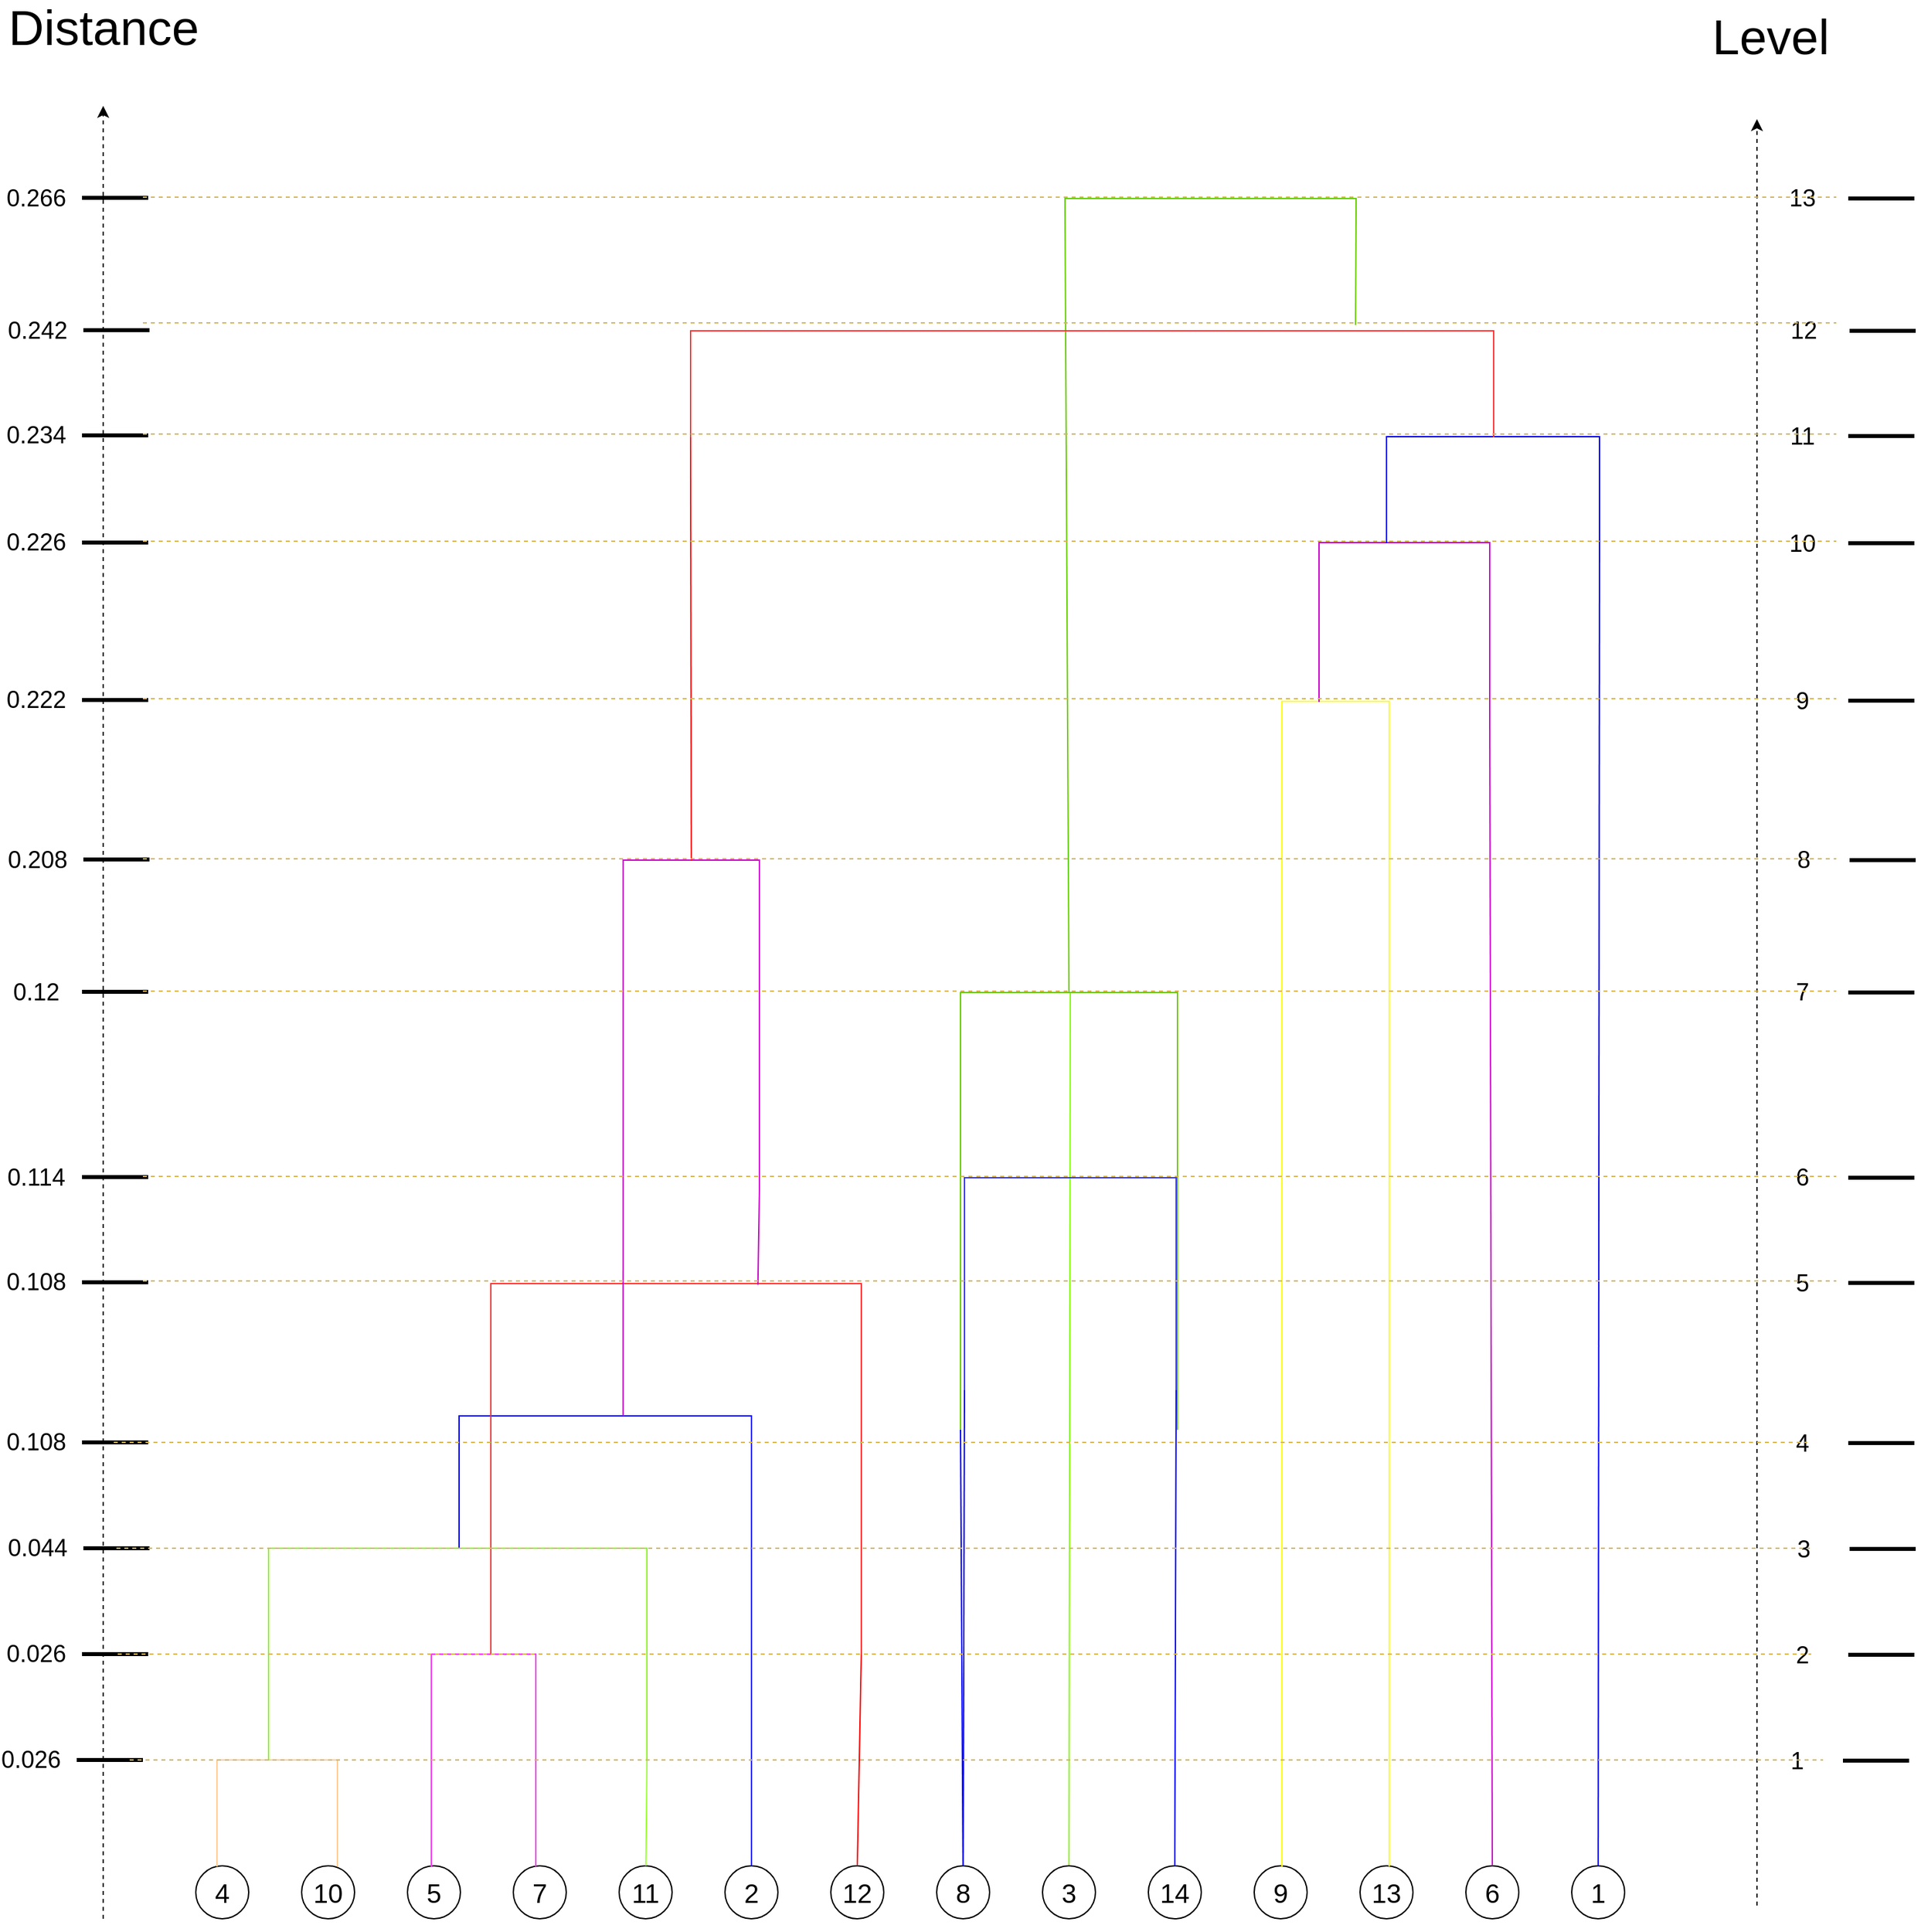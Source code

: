 <mxfile version="10.7.5" type="device"><diagram id="uGY02lBqVfs6kq2lihsr" name="Page-1"><mxGraphModel dx="2335" dy="1941" grid="1" gridSize="10" guides="1" tooltips="1" connect="1" arrows="1" fold="1" page="1" pageScale="1" pageWidth="827" pageHeight="1169" math="0" shadow="0"><root><mxCell id="0"/><mxCell id="1" parent="0"/><mxCell id="e-n9V0tgjY_39cdSL0x_-1" value="&lt;font style=&quot;font-size: 20px&quot;&gt;4&lt;/font&gt;" style="ellipse;whiteSpace=wrap;html=1;aspect=fixed;" vertex="1" parent="1"><mxGeometry x="120" y="360" width="40" height="40" as="geometry"/></mxCell><mxCell id="e-n9V0tgjY_39cdSL0x_-2" value="&lt;font style=&quot;font-size: 20px&quot;&gt;10&lt;/font&gt;" style="ellipse;whiteSpace=wrap;html=1;aspect=fixed;" vertex="1" parent="1"><mxGeometry x="200" y="360" width="40" height="40" as="geometry"/></mxCell><mxCell id="e-n9V0tgjY_39cdSL0x_-3" value="&lt;font style=&quot;font-size: 20px&quot;&gt;5&lt;/font&gt;" style="ellipse;whiteSpace=wrap;html=1;aspect=fixed;" vertex="1" parent="1"><mxGeometry x="280" y="360" width="40" height="40" as="geometry"/></mxCell><mxCell id="e-n9V0tgjY_39cdSL0x_-4" value="&lt;font style=&quot;font-size: 20px&quot;&gt;7&lt;/font&gt;" style="ellipse;whiteSpace=wrap;html=1;aspect=fixed;" vertex="1" parent="1"><mxGeometry x="360" y="360" width="40" height="40" as="geometry"/></mxCell><mxCell id="e-n9V0tgjY_39cdSL0x_-5" value="&lt;font style=&quot;font-size: 20px&quot;&gt;11&lt;/font&gt;" style="ellipse;whiteSpace=wrap;html=1;aspect=fixed;" vertex="1" parent="1"><mxGeometry x="440" y="360" width="40" height="40" as="geometry"/></mxCell><mxCell id="e-n9V0tgjY_39cdSL0x_-6" value="&lt;font style=&quot;font-size: 20px&quot;&gt;2&lt;/font&gt;" style="ellipse;whiteSpace=wrap;html=1;aspect=fixed;" vertex="1" parent="1"><mxGeometry x="520" y="360" width="40" height="40" as="geometry"/></mxCell><mxCell id="e-n9V0tgjY_39cdSL0x_-7" value="&lt;font style=&quot;font-size: 20px&quot;&gt;12&lt;/font&gt;" style="ellipse;whiteSpace=wrap;html=1;aspect=fixed;" vertex="1" parent="1"><mxGeometry x="600" y="360" width="40" height="40" as="geometry"/></mxCell><mxCell id="e-n9V0tgjY_39cdSL0x_-8" value="&lt;font style=&quot;font-size: 20px&quot;&gt;8&lt;/font&gt;" style="ellipse;whiteSpace=wrap;html=1;aspect=fixed;" vertex="1" parent="1"><mxGeometry x="680" y="360" width="40" height="40" as="geometry"/></mxCell><mxCell id="e-n9V0tgjY_39cdSL0x_-35" style="edgeStyle=none;rounded=0;orthogonalLoop=1;jettySize=auto;html=1;exitX=0.5;exitY=0;exitDx=0;exitDy=0;endArrow=none;endFill=0;strokeColor=#80FF00;" edge="1" parent="1" source="e-n9V0tgjY_39cdSL0x_-9"><mxGeometry relative="1" as="geometry"><mxPoint x="781" y="-300" as="targetPoint"/></mxGeometry></mxCell><mxCell id="e-n9V0tgjY_39cdSL0x_-9" value="&lt;font style=&quot;font-size: 20px&quot;&gt;3&lt;/font&gt;" style="ellipse;whiteSpace=wrap;html=1;aspect=fixed;" vertex="1" parent="1"><mxGeometry x="760" y="360" width="40" height="40" as="geometry"/></mxCell><mxCell id="e-n9V0tgjY_39cdSL0x_-10" value="&lt;font style=&quot;font-size: 20px&quot;&gt;14&lt;/font&gt;" style="ellipse;whiteSpace=wrap;html=1;aspect=fixed;" vertex="1" parent="1"><mxGeometry x="840" y="360" width="40" height="40" as="geometry"/></mxCell><mxCell id="e-n9V0tgjY_39cdSL0x_-11" value="&lt;font style=&quot;font-size: 20px&quot;&gt;9&lt;/font&gt;" style="ellipse;whiteSpace=wrap;html=1;aspect=fixed;" vertex="1" parent="1"><mxGeometry x="920" y="360" width="40" height="40" as="geometry"/></mxCell><mxCell id="e-n9V0tgjY_39cdSL0x_-12" value="&lt;font style=&quot;font-size: 20px&quot;&gt;13&lt;/font&gt;" style="ellipse;whiteSpace=wrap;html=1;aspect=fixed;" vertex="1" parent="1"><mxGeometry x="1000" y="360" width="40" height="40" as="geometry"/></mxCell><mxCell id="e-n9V0tgjY_39cdSL0x_-17" value="&lt;font style=&quot;font-size: 20px&quot;&gt;6&lt;/font&gt;" style="ellipse;whiteSpace=wrap;html=1;aspect=fixed;" vertex="1" parent="1"><mxGeometry x="1080" y="360" width="40" height="40" as="geometry"/></mxCell><mxCell id="e-n9V0tgjY_39cdSL0x_-18" value="&lt;font style=&quot;font-size: 20px&quot;&gt;1&lt;/font&gt;" style="ellipse;whiteSpace=wrap;html=1;aspect=fixed;" vertex="1" parent="1"><mxGeometry x="1160" y="360" width="40" height="40" as="geometry"/></mxCell><mxCell id="e-n9V0tgjY_39cdSL0x_-21" value="" style="shape=partialRectangle;whiteSpace=wrap;html=1;bottom=1;right=1;left=1;top=0;fillColor=none;routingCenterX=-0.5;rotation=-180;strokeColor=#FFCC99;" vertex="1" parent="1"><mxGeometry x="136" y="280" width="91" height="80" as="geometry"/></mxCell><mxCell id="e-n9V0tgjY_39cdSL0x_-22" value="" style="shape=partialRectangle;whiteSpace=wrap;html=1;bottom=1;right=1;left=1;top=0;fillColor=none;routingCenterX=-0.5;rotation=-180;strokeColor=#FF33FF;" vertex="1" parent="1"><mxGeometry x="298" y="200" width="79" height="160" as="geometry"/></mxCell><mxCell id="e-n9V0tgjY_39cdSL0x_-25" style="rounded=0;orthogonalLoop=1;jettySize=auto;html=1;exitX=0;exitY=0;exitDx=0;exitDy=0;endArrow=none;endFill=0;strokeColor=#99FF33;" edge="1" parent="1" source="e-n9V0tgjY_39cdSL0x_-23" target="e-n9V0tgjY_39cdSL0x_-5"><mxGeometry relative="1" as="geometry"/></mxCell><mxCell id="e-n9V0tgjY_39cdSL0x_-23" value="" style="shape=partialRectangle;whiteSpace=wrap;html=1;bottom=1;right=1;left=1;top=0;fillColor=none;routingCenterX=-0.5;rotation=-180;strokeColor=#80FF00;" vertex="1" parent="1"><mxGeometry x="175" y="120" width="286" height="160" as="geometry"/></mxCell><mxCell id="e-n9V0tgjY_39cdSL0x_-27" style="edgeStyle=none;rounded=0;orthogonalLoop=1;jettySize=auto;html=1;exitX=0;exitY=0;exitDx=0;exitDy=0;entryX=0.5;entryY=0;entryDx=0;entryDy=0;endArrow=none;endFill=0;strokeColor=#0000FF;" edge="1" parent="1" source="e-n9V0tgjY_39cdSL0x_-26" target="e-n9V0tgjY_39cdSL0x_-6"><mxGeometry relative="1" as="geometry"/></mxCell><mxCell id="e-n9V0tgjY_39cdSL0x_-26" value="" style="shape=partialRectangle;whiteSpace=wrap;html=1;bottom=1;right=1;left=1;top=0;fillColor=none;routingCenterX=-0.5;rotation=-180;strokeColor=#0000FF;" vertex="1" parent="1"><mxGeometry x="319" y="20" width="221" height="100" as="geometry"/></mxCell><mxCell id="e-n9V0tgjY_39cdSL0x_-30" style="edgeStyle=none;rounded=0;orthogonalLoop=1;jettySize=auto;html=1;exitX=0;exitY=0;exitDx=0;exitDy=0;endArrow=none;endFill=0;strokeColor=#FF0000;" edge="1" parent="1" source="e-n9V0tgjY_39cdSL0x_-29"><mxGeometry relative="1" as="geometry"><mxPoint x="620" y="360" as="targetPoint"/></mxGeometry></mxCell><mxCell id="e-n9V0tgjY_39cdSL0x_-29" value="" style="shape=partialRectangle;whiteSpace=wrap;html=1;bottom=1;right=1;left=1;top=0;fillColor=none;routingCenterX=-0.5;rotation=-180;strokeColor=#FF3333;" vertex="1" parent="1"><mxGeometry x="343" y="-80" width="280" height="280" as="geometry"/></mxCell><mxCell id="e-n9V0tgjY_39cdSL0x_-32" style="edgeStyle=none;rounded=0;orthogonalLoop=1;jettySize=auto;html=1;exitX=1;exitY=0;exitDx=0;exitDy=0;endArrow=none;endFill=0;strokeColor=#0000FF;" edge="1" parent="1" source="e-n9V0tgjY_39cdSL0x_-31" target="e-n9V0tgjY_39cdSL0x_-8"><mxGeometry relative="1" as="geometry"/></mxCell><mxCell id="e-n9V0tgjY_39cdSL0x_-33" style="edgeStyle=none;rounded=0;orthogonalLoop=1;jettySize=auto;html=1;exitX=0;exitY=0;exitDx=0;exitDy=0;entryX=0.5;entryY=0;entryDx=0;entryDy=0;endArrow=none;endFill=0;strokeColor=#0000FF;" edge="1" parent="1" source="e-n9V0tgjY_39cdSL0x_-31" target="e-n9V0tgjY_39cdSL0x_-10"><mxGeometry relative="1" as="geometry"><Array as="points"><mxPoint x="860" y="350"/></Array></mxGeometry></mxCell><mxCell id="e-n9V0tgjY_39cdSL0x_-31" value="" style="shape=partialRectangle;whiteSpace=wrap;html=1;bottom=1;right=1;left=1;top=0;fillColor=none;routingCenterX=-0.5;rotation=-180;strokeColor=#3333FF;" vertex="1" parent="1"><mxGeometry x="701" y="-160" width="160" height="160" as="geometry"/></mxCell><mxCell id="e-n9V0tgjY_39cdSL0x_-38" style="edgeStyle=none;rounded=0;orthogonalLoop=1;jettySize=auto;html=1;exitX=1;exitY=0;exitDx=0;exitDy=0;endArrow=none;endFill=0;strokeColor=#0000FF;" edge="1" parent="1" source="e-n9V0tgjY_39cdSL0x_-34" target="e-n9V0tgjY_39cdSL0x_-8"><mxGeometry relative="1" as="geometry"/></mxCell><mxCell id="e-n9V0tgjY_39cdSL0x_-58" style="edgeStyle=none;rounded=0;orthogonalLoop=1;jettySize=auto;html=1;exitX=0.5;exitY=1;exitDx=0;exitDy=0;entryX=1;entryY=0;entryDx=0;entryDy=0;endArrow=none;endFill=0;strokeColor=#66CC00;" edge="1" parent="1" source="e-n9V0tgjY_39cdSL0x_-34" target="e-n9V0tgjY_39cdSL0x_-55"><mxGeometry relative="1" as="geometry"/></mxCell><mxCell id="e-n9V0tgjY_39cdSL0x_-34" value="" style="shape=partialRectangle;whiteSpace=wrap;html=1;bottom=1;right=1;left=1;top=0;fillColor=none;routingCenterX=-0.5;rotation=-180;strokeColor=#66CC00;" vertex="1" parent="1"><mxGeometry x="698" y="-300" width="164" height="330" as="geometry"/></mxCell><mxCell id="e-n9V0tgjY_39cdSL0x_-41" style="edgeStyle=none;rounded=0;orthogonalLoop=1;jettySize=auto;html=1;exitX=0;exitY=0;exitDx=0;exitDy=0;endArrow=none;endFill=0;strokeColor=#CC00CC;entryX=0.279;entryY=0.997;entryDx=0;entryDy=0;entryPerimeter=0;" edge="1" parent="1" source="e-n9V0tgjY_39cdSL0x_-39" target="e-n9V0tgjY_39cdSL0x_-29"><mxGeometry relative="1" as="geometry"/></mxCell><mxCell id="e-n9V0tgjY_39cdSL0x_-43" style="edgeStyle=none;rounded=0;orthogonalLoop=1;jettySize=auto;html=1;exitX=1;exitY=0;exitDx=0;exitDy=0;entryX=0.643;entryY=0.643;entryDx=0;entryDy=0;entryPerimeter=0;endArrow=none;endFill=0;strokeColor=#CC00CC;" edge="1" parent="1" source="e-n9V0tgjY_39cdSL0x_-39" target="e-n9V0tgjY_39cdSL0x_-29"><mxGeometry relative="1" as="geometry"/></mxCell><mxCell id="e-n9V0tgjY_39cdSL0x_-39" value="" style="shape=partialRectangle;whiteSpace=wrap;html=1;bottom=1;right=1;left=1;top=0;fillColor=none;routingCenterX=-0.5;rotation=-180;strokeColor=#CC00CC;" vertex="1" parent="1"><mxGeometry x="443" y="-400" width="103" height="250" as="geometry"/></mxCell><mxCell id="e-n9V0tgjY_39cdSL0x_-45" value="" style="shape=partialRectangle;whiteSpace=wrap;html=1;bottom=1;right=1;left=1;top=0;fillColor=none;routingCenterX=-0.5;rotation=-180;strokeColor=#FFFF00;" vertex="1" parent="1"><mxGeometry x="941" y="-520" width="81" height="880" as="geometry"/></mxCell><mxCell id="e-n9V0tgjY_39cdSL0x_-48" style="edgeStyle=none;rounded=0;orthogonalLoop=1;jettySize=auto;html=1;exitX=0;exitY=0;exitDx=0;exitDy=0;endArrow=none;endFill=0;strokeColor=#CC00CC;" edge="1" parent="1" source="e-n9V0tgjY_39cdSL0x_-47" target="e-n9V0tgjY_39cdSL0x_-17"><mxGeometry relative="1" as="geometry"/></mxCell><mxCell id="e-n9V0tgjY_39cdSL0x_-47" value="" style="shape=partialRectangle;whiteSpace=wrap;html=1;bottom=1;right=1;left=1;top=0;fillColor=none;routingCenterX=-0.5;rotation=-180;strokeColor=#CC00CC;" vertex="1" parent="1"><mxGeometry x="969" y="-640" width="129" height="120" as="geometry"/></mxCell><mxCell id="e-n9V0tgjY_39cdSL0x_-51" style="edgeStyle=none;rounded=0;orthogonalLoop=1;jettySize=auto;html=1;exitX=0;exitY=0;exitDx=0;exitDy=0;entryX=0.5;entryY=0;entryDx=0;entryDy=0;endArrow=none;endFill=0;strokeColor=#0000FF;" edge="1" parent="1" source="e-n9V0tgjY_39cdSL0x_-50" target="e-n9V0tgjY_39cdSL0x_-18"><mxGeometry relative="1" as="geometry"/></mxCell><mxCell id="e-n9V0tgjY_39cdSL0x_-50" value="" style="shape=partialRectangle;whiteSpace=wrap;html=1;bottom=1;right=1;left=1;top=0;fillColor=none;routingCenterX=-0.5;rotation=-180;strokeColor=#0000FF;" vertex="1" parent="1"><mxGeometry x="1020" y="-720" width="161" height="80" as="geometry"/></mxCell><mxCell id="e-n9V0tgjY_39cdSL0x_-53" style="edgeStyle=none;rounded=0;orthogonalLoop=1;jettySize=auto;html=1;exitX=1;exitY=0;exitDx=0;exitDy=0;entryX=0.5;entryY=1;entryDx=0;entryDy=0;endArrow=none;endFill=0;strokeColor=#FF0000;" edge="1" parent="1" source="e-n9V0tgjY_39cdSL0x_-52" target="e-n9V0tgjY_39cdSL0x_-39"><mxGeometry relative="1" as="geometry"/></mxCell><mxCell id="e-n9V0tgjY_39cdSL0x_-52" value="" style="shape=partialRectangle;whiteSpace=wrap;html=1;bottom=1;right=1;left=1;top=0;fillColor=none;routingCenterX=-0.5;rotation=-180;strokeColor=#FF3333;" vertex="1" parent="1"><mxGeometry x="494" y="-800" width="607" height="80" as="geometry"/></mxCell><mxCell id="e-n9V0tgjY_39cdSL0x_-59" style="edgeStyle=none;rounded=0;orthogonalLoop=1;jettySize=auto;html=1;exitX=0;exitY=0;exitDx=0;exitDy=0;entryX=0.172;entryY=1.054;entryDx=0;entryDy=0;entryPerimeter=0;endArrow=none;endFill=0;strokeColor=#66CC00;" edge="1" parent="1" source="e-n9V0tgjY_39cdSL0x_-55" target="e-n9V0tgjY_39cdSL0x_-52"><mxGeometry relative="1" as="geometry"/></mxCell><mxCell id="e-n9V0tgjY_39cdSL0x_-55" value="" style="shape=partialRectangle;whiteSpace=wrap;html=1;bottom=1;right=1;left=1;top=0;fillColor=none;routingCenterX=-0.5;rotation=-180;strokeColor=#66CC00;" vertex="1" parent="1"><mxGeometry x="777" y="-900" width="220" height="10" as="geometry"/></mxCell><mxCell id="e-n9V0tgjY_39cdSL0x_-60" value="" style="endArrow=classic;html=1;strokeColor=#000000;dashed=1;" edge="1" parent="1"><mxGeometry width="50" height="50" relative="1" as="geometry"><mxPoint x="50" y="400" as="sourcePoint"/><mxPoint x="50" y="-970" as="targetPoint"/></mxGeometry></mxCell><mxCell id="e-n9V0tgjY_39cdSL0x_-61" value="&lt;font style=&quot;font-size: 37px&quot;&gt;Distance&lt;/font&gt;" style="text;html=1;resizable=0;points=[];align=center;verticalAlign=middle;labelBackgroundColor=#ffffff;" vertex="1" connectable="0" parent="e-n9V0tgjY_39cdSL0x_-60"><mxGeometry x="0.771" y="2" relative="1" as="geometry"><mxPoint x="2" y="-215.5" as="offset"/></mxGeometry></mxCell><mxCell id="e-n9V0tgjY_39cdSL0x_-62" value="" style="endArrow=classic;html=1;strokeColor=#000000;dashed=1;" edge="1" parent="1"><mxGeometry width="50" height="50" relative="1" as="geometry"><mxPoint x="1300" y="390" as="sourcePoint"/><mxPoint x="1300" y="-960" as="targetPoint"/></mxGeometry></mxCell><mxCell id="e-n9V0tgjY_39cdSL0x_-63" value="&lt;font style=&quot;font-size: 37px&quot;&gt;Level&lt;/font&gt;" style="text;html=1;resizable=0;points=[];align=center;verticalAlign=middle;labelBackgroundColor=#ffffff;" vertex="1" connectable="0" parent="e-n9V0tgjY_39cdSL0x_-62"><mxGeometry x="0.771" y="2" relative="1" as="geometry"><mxPoint x="12" y="-215.5" as="offset"/></mxGeometry></mxCell><mxCell id="e-n9V0tgjY_39cdSL0x_-67" value="" style="endArrow=none;html=1;strokeColor=#000000;strokeWidth=3;jumpSize=7;shadow=0;comic=0;" edge="1" parent="1"><mxGeometry width="50" height="50" relative="1" as="geometry"><mxPoint x="30" y="280" as="sourcePoint"/><mxPoint x="80" y="280" as="targetPoint"/></mxGeometry></mxCell><mxCell id="e-n9V0tgjY_39cdSL0x_-68" value="&lt;font style=&quot;font-size: 18px&quot;&gt;0.026&lt;/font&gt;&lt;br&gt;" style="text;html=1;resizable=0;points=[];align=center;verticalAlign=middle;labelBackgroundColor=#ffffff;" vertex="1" connectable="0" parent="e-n9V0tgjY_39cdSL0x_-67"><mxGeometry x="0.415" y="1" relative="1" as="geometry"><mxPoint x="-70.5" y="1" as="offset"/></mxGeometry></mxCell><mxCell id="e-n9V0tgjY_39cdSL0x_-73" value="" style="endArrow=none;html=1;strokeColor=#000000;strokeWidth=3;jumpSize=7;shadow=0;comic=0;" edge="1" parent="1"><mxGeometry width="50" height="50" relative="1" as="geometry"><mxPoint x="34" y="200" as="sourcePoint"/><mxPoint x="84.0" y="200" as="targetPoint"/><Array as="points"><mxPoint x="34" y="200"/></Array></mxGeometry></mxCell><mxCell id="e-n9V0tgjY_39cdSL0x_-74" value="&lt;font style=&quot;font-size: 18px&quot;&gt;0.026&lt;/font&gt;&lt;br&gt;" style="text;html=1;resizable=0;points=[];align=center;verticalAlign=middle;labelBackgroundColor=#ffffff;" vertex="1" connectable="0" parent="e-n9V0tgjY_39cdSL0x_-73"><mxGeometry x="0.415" y="1" relative="1" as="geometry"><mxPoint x="-70.5" y="1" as="offset"/></mxGeometry></mxCell><mxCell id="e-n9V0tgjY_39cdSL0x_-79" value="" style="endArrow=none;html=1;strokeColor=#000000;strokeWidth=3;jumpSize=7;shadow=0;comic=0;" edge="1" parent="1"><mxGeometry width="50" height="50" relative="1" as="geometry"><mxPoint x="35" y="120" as="sourcePoint"/><mxPoint x="85.0" y="120" as="targetPoint"/></mxGeometry></mxCell><mxCell id="e-n9V0tgjY_39cdSL0x_-80" value="&lt;font style=&quot;font-size: 18px&quot;&gt;0.044&lt;/font&gt;&lt;br&gt;" style="text;html=1;resizable=0;points=[];align=center;verticalAlign=middle;labelBackgroundColor=#ffffff;" vertex="1" connectable="0" parent="e-n9V0tgjY_39cdSL0x_-79"><mxGeometry x="0.415" y="1" relative="1" as="geometry"><mxPoint x="-70.5" y="1" as="offset"/></mxGeometry></mxCell><mxCell id="e-n9V0tgjY_39cdSL0x_-81" value="" style="endArrow=none;html=1;strokeColor=#000000;strokeWidth=3;jumpSize=7;shadow=0;comic=0;" edge="1" parent="1"><mxGeometry width="50" height="50" relative="1" as="geometry"><mxPoint x="34.0" y="40" as="sourcePoint"/><mxPoint x="84.0" y="40" as="targetPoint"/><Array as="points"><mxPoint x="34.0" y="40"/></Array></mxGeometry></mxCell><mxCell id="e-n9V0tgjY_39cdSL0x_-82" value="&lt;font style=&quot;font-size: 18px&quot;&gt;0.108&lt;/font&gt;&lt;br&gt;" style="text;html=1;resizable=0;points=[];align=center;verticalAlign=middle;labelBackgroundColor=#ffffff;" vertex="1" connectable="0" parent="e-n9V0tgjY_39cdSL0x_-81"><mxGeometry x="0.415" y="1" relative="1" as="geometry"><mxPoint x="-70.5" y="1" as="offset"/></mxGeometry></mxCell><mxCell id="e-n9V0tgjY_39cdSL0x_-85" value="" style="endArrow=none;html=1;strokeColor=#000000;strokeWidth=3;jumpSize=7;shadow=0;comic=0;" edge="1" parent="1"><mxGeometry width="50" height="50" relative="1" as="geometry"><mxPoint x="34" y="-81" as="sourcePoint"/><mxPoint x="84.0" y="-81" as="targetPoint"/><Array as="points"><mxPoint x="34" y="-81"/></Array></mxGeometry></mxCell><mxCell id="e-n9V0tgjY_39cdSL0x_-86" value="&lt;font style=&quot;font-size: 18px&quot;&gt;0.108&lt;/font&gt;&lt;br&gt;" style="text;html=1;resizable=0;points=[];align=center;verticalAlign=middle;labelBackgroundColor=#ffffff;" vertex="1" connectable="0" parent="e-n9V0tgjY_39cdSL0x_-85"><mxGeometry x="0.415" y="1" relative="1" as="geometry"><mxPoint x="-70.5" y="1" as="offset"/></mxGeometry></mxCell><mxCell id="e-n9V0tgjY_39cdSL0x_-87" value="" style="endArrow=none;html=1;strokeColor=#000000;strokeWidth=3;jumpSize=7;shadow=0;comic=0;" edge="1" parent="1"><mxGeometry width="50" height="50" relative="1" as="geometry"><mxPoint x="34.0" y="-160.5" as="sourcePoint"/><mxPoint x="84.0" y="-160.5" as="targetPoint"/><Array as="points"><mxPoint x="34.0" y="-160.5"/></Array></mxGeometry></mxCell><mxCell id="e-n9V0tgjY_39cdSL0x_-88" value="&lt;font style=&quot;font-size: 18px&quot;&gt;0.114&lt;/font&gt;&lt;br&gt;" style="text;html=1;resizable=0;points=[];align=center;verticalAlign=middle;labelBackgroundColor=#ffffff;" vertex="1" connectable="0" parent="e-n9V0tgjY_39cdSL0x_-87"><mxGeometry x="0.415" y="1" relative="1" as="geometry"><mxPoint x="-70.5" y="1" as="offset"/></mxGeometry></mxCell><mxCell id="e-n9V0tgjY_39cdSL0x_-89" value="" style="endArrow=none;html=1;strokeColor=#000000;strokeWidth=3;jumpSize=7;shadow=0;comic=0;" edge="1" parent="1"><mxGeometry width="50" height="50" relative="1" as="geometry"><mxPoint x="34" y="-300.5" as="sourcePoint"/><mxPoint x="84.0" y="-300.5" as="targetPoint"/><Array as="points"><mxPoint x="34" y="-300.5"/></Array></mxGeometry></mxCell><mxCell id="e-n9V0tgjY_39cdSL0x_-90" value="&lt;font style=&quot;font-size: 18px&quot;&gt;0.12&lt;/font&gt;&lt;br&gt;" style="text;html=1;resizable=0;points=[];align=center;verticalAlign=middle;labelBackgroundColor=#ffffff;" vertex="1" connectable="0" parent="e-n9V0tgjY_39cdSL0x_-89"><mxGeometry x="0.415" y="1" relative="1" as="geometry"><mxPoint x="-70.5" y="1" as="offset"/></mxGeometry></mxCell><mxCell id="e-n9V0tgjY_39cdSL0x_-95" value="" style="endArrow=none;html=1;strokeColor=#000000;strokeWidth=3;jumpSize=7;shadow=0;comic=0;" edge="1" parent="1"><mxGeometry width="50" height="50" relative="1" as="geometry"><mxPoint x="35.0" y="-400.5" as="sourcePoint"/><mxPoint x="85.0" y="-400.5" as="targetPoint"/><Array as="points"><mxPoint x="35.0" y="-400.5"/></Array></mxGeometry></mxCell><mxCell id="e-n9V0tgjY_39cdSL0x_-96" value="&lt;font style=&quot;font-size: 18px&quot;&gt;0.208&lt;/font&gt;&lt;br&gt;" style="text;html=1;resizable=0;points=[];align=center;verticalAlign=middle;labelBackgroundColor=#ffffff;" vertex="1" connectable="0" parent="e-n9V0tgjY_39cdSL0x_-95"><mxGeometry x="0.415" y="1" relative="1" as="geometry"><mxPoint x="-70.5" y="1" as="offset"/></mxGeometry></mxCell><mxCell id="e-n9V0tgjY_39cdSL0x_-97" value="" style="endArrow=none;html=1;strokeColor=#000000;strokeWidth=3;jumpSize=7;shadow=0;comic=0;" edge="1" parent="1"><mxGeometry width="50" height="50" relative="1" as="geometry"><mxPoint x="34" y="-521" as="sourcePoint"/><mxPoint x="84.0" y="-521" as="targetPoint"/><Array as="points"><mxPoint x="34" y="-521"/></Array></mxGeometry></mxCell><mxCell id="e-n9V0tgjY_39cdSL0x_-98" value="&lt;font style=&quot;font-size: 18px&quot;&gt;0.222&lt;/font&gt;&lt;br&gt;" style="text;html=1;resizable=0;points=[];align=center;verticalAlign=middle;labelBackgroundColor=#ffffff;" vertex="1" connectable="0" parent="e-n9V0tgjY_39cdSL0x_-97"><mxGeometry x="0.415" y="1" relative="1" as="geometry"><mxPoint x="-70.5" y="1" as="offset"/></mxGeometry></mxCell><mxCell id="e-n9V0tgjY_39cdSL0x_-101" value="" style="endArrow=none;html=1;strokeColor=#000000;strokeWidth=3;jumpSize=7;shadow=0;comic=0;" edge="1" parent="1"><mxGeometry width="50" height="50" relative="1" as="geometry"><mxPoint x="34" y="-640" as="sourcePoint"/><mxPoint x="84.0" y="-640" as="targetPoint"/><Array as="points"><mxPoint x="34" y="-640"/></Array></mxGeometry></mxCell><mxCell id="e-n9V0tgjY_39cdSL0x_-102" value="&lt;font style=&quot;font-size: 18px&quot;&gt;0.226&lt;/font&gt;&lt;br&gt;" style="text;html=1;resizable=0;points=[];align=center;verticalAlign=middle;labelBackgroundColor=#ffffff;" vertex="1" connectable="0" parent="e-n9V0tgjY_39cdSL0x_-101"><mxGeometry x="0.415" y="1" relative="1" as="geometry"><mxPoint x="-70.5" y="1" as="offset"/></mxGeometry></mxCell><mxCell id="e-n9V0tgjY_39cdSL0x_-107" value="" style="endArrow=none;html=1;strokeColor=#000000;strokeWidth=3;jumpSize=7;shadow=0;comic=0;" edge="1" parent="1"><mxGeometry width="50" height="50" relative="1" as="geometry"><mxPoint x="34" y="-721" as="sourcePoint"/><mxPoint x="84.0" y="-721" as="targetPoint"/><Array as="points"><mxPoint x="34" y="-721"/></Array></mxGeometry></mxCell><mxCell id="e-n9V0tgjY_39cdSL0x_-108" value="&lt;font style=&quot;font-size: 18px&quot;&gt;0.234&lt;/font&gt;&lt;br&gt;" style="text;html=1;resizable=0;points=[];align=center;verticalAlign=middle;labelBackgroundColor=#ffffff;" vertex="1" connectable="0" parent="e-n9V0tgjY_39cdSL0x_-107"><mxGeometry x="0.415" y="1" relative="1" as="geometry"><mxPoint x="-70.5" y="1" as="offset"/></mxGeometry></mxCell><mxCell id="e-n9V0tgjY_39cdSL0x_-109" value="" style="endArrow=none;html=1;strokeColor=#000000;strokeWidth=3;jumpSize=7;shadow=0;comic=0;" edge="1" parent="1"><mxGeometry width="50" height="50" relative="1" as="geometry"><mxPoint x="35" y="-800.5" as="sourcePoint"/><mxPoint x="85.0" y="-800.5" as="targetPoint"/><Array as="points"><mxPoint x="35" y="-800.5"/></Array></mxGeometry></mxCell><mxCell id="e-n9V0tgjY_39cdSL0x_-110" value="&lt;font style=&quot;font-size: 18px&quot;&gt;0.242&lt;/font&gt;&lt;br&gt;" style="text;html=1;resizable=0;points=[];align=center;verticalAlign=middle;labelBackgroundColor=#ffffff;" vertex="1" connectable="0" parent="e-n9V0tgjY_39cdSL0x_-109"><mxGeometry x="0.415" y="1" relative="1" as="geometry"><mxPoint x="-70.5" y="1" as="offset"/></mxGeometry></mxCell><mxCell id="e-n9V0tgjY_39cdSL0x_-113" value="" style="endArrow=none;html=1;strokeColor=#000000;strokeWidth=3;jumpSize=7;shadow=0;comic=0;" edge="1" parent="1"><mxGeometry width="50" height="50" relative="1" as="geometry"><mxPoint x="34" y="-900.5" as="sourcePoint"/><mxPoint x="84.0" y="-900.5" as="targetPoint"/><Array as="points"><mxPoint x="34.0" y="-900.5"/></Array></mxGeometry></mxCell><mxCell id="e-n9V0tgjY_39cdSL0x_-114" value="&lt;font style=&quot;font-size: 18px&quot;&gt;0.266&lt;/font&gt;&lt;br&gt;" style="text;html=1;resizable=0;points=[];align=center;verticalAlign=middle;labelBackgroundColor=#ffffff;" vertex="1" connectable="0" parent="e-n9V0tgjY_39cdSL0x_-113"><mxGeometry x="0.415" y="1" relative="1" as="geometry"><mxPoint x="-70.5" y="1" as="offset"/></mxGeometry></mxCell><mxCell id="e-n9V0tgjY_39cdSL0x_-115" value="" style="endArrow=none;html=1;strokeColor=#000000;strokeWidth=3;jumpSize=7;shadow=0;comic=0;" edge="1" parent="1"><mxGeometry width="50" height="50" relative="1" as="geometry"><mxPoint x="1365" y="280.5" as="sourcePoint"/><mxPoint x="1415.0" y="280.5" as="targetPoint"/></mxGeometry></mxCell><mxCell id="e-n9V0tgjY_39cdSL0x_-116" value="&lt;font style=&quot;font-size: 18px&quot;&gt;1&lt;/font&gt;&lt;br&gt;" style="text;html=1;resizable=0;points=[];align=center;verticalAlign=middle;labelBackgroundColor=#ffffff;" vertex="1" connectable="0" parent="e-n9V0tgjY_39cdSL0x_-115"><mxGeometry x="0.415" y="1" relative="1" as="geometry"><mxPoint x="-70.5" y="1" as="offset"/></mxGeometry></mxCell><mxCell id="e-n9V0tgjY_39cdSL0x_-117" value="" style="endArrow=none;html=1;strokeColor=#000000;strokeWidth=3;jumpSize=7;shadow=0;comic=0;" edge="1" parent="1"><mxGeometry width="50" height="50" relative="1" as="geometry"><mxPoint x="1369.0" y="200.5" as="sourcePoint"/><mxPoint x="1419.0" y="200.5" as="targetPoint"/><Array as="points"><mxPoint x="1369.0" y="200.5"/></Array></mxGeometry></mxCell><mxCell id="e-n9V0tgjY_39cdSL0x_-118" value="&lt;font style=&quot;font-size: 18px&quot;&gt;2&lt;/font&gt;&lt;br&gt;" style="text;html=1;resizable=0;points=[];align=center;verticalAlign=middle;labelBackgroundColor=#ffffff;" vertex="1" connectable="0" parent="e-n9V0tgjY_39cdSL0x_-117"><mxGeometry x="0.415" y="1" relative="1" as="geometry"><mxPoint x="-70.5" y="1" as="offset"/></mxGeometry></mxCell><mxCell id="e-n9V0tgjY_39cdSL0x_-119" value="" style="endArrow=none;html=1;strokeColor=#000000;strokeWidth=3;jumpSize=7;shadow=0;comic=0;" edge="1" parent="1"><mxGeometry width="50" height="50" relative="1" as="geometry"><mxPoint x="1370" y="120.5" as="sourcePoint"/><mxPoint x="1420.0" y="120.5" as="targetPoint"/></mxGeometry></mxCell><mxCell id="e-n9V0tgjY_39cdSL0x_-120" value="&lt;font style=&quot;font-size: 18px&quot;&gt;3&lt;/font&gt;&lt;br&gt;" style="text;html=1;resizable=0;points=[];align=center;verticalAlign=middle;labelBackgroundColor=#ffffff;" vertex="1" connectable="0" parent="e-n9V0tgjY_39cdSL0x_-119"><mxGeometry x="0.415" y="1" relative="1" as="geometry"><mxPoint x="-70.5" y="1" as="offset"/></mxGeometry></mxCell><mxCell id="e-n9V0tgjY_39cdSL0x_-121" value="" style="endArrow=none;html=1;strokeColor=#000000;strokeWidth=3;jumpSize=7;shadow=0;comic=0;" edge="1" parent="1"><mxGeometry width="50" height="50" relative="1" as="geometry"><mxPoint x="1369.0" y="40.5" as="sourcePoint"/><mxPoint x="1419.0" y="40.5" as="targetPoint"/><Array as="points"><mxPoint x="1369.0" y="40.5"/></Array></mxGeometry></mxCell><mxCell id="e-n9V0tgjY_39cdSL0x_-122" value="&lt;font style=&quot;font-size: 18px&quot;&gt;4&lt;/font&gt;&lt;br&gt;" style="text;html=1;resizable=0;points=[];align=center;verticalAlign=middle;labelBackgroundColor=#ffffff;" vertex="1" connectable="0" parent="e-n9V0tgjY_39cdSL0x_-121"><mxGeometry x="0.415" y="1" relative="1" as="geometry"><mxPoint x="-70.5" y="1" as="offset"/></mxGeometry></mxCell><mxCell id="e-n9V0tgjY_39cdSL0x_-123" value="" style="endArrow=none;html=1;strokeColor=#000000;strokeWidth=3;jumpSize=7;shadow=0;comic=0;" edge="1" parent="1"><mxGeometry width="50" height="50" relative="1" as="geometry"><mxPoint x="1369.0" y="-80.5" as="sourcePoint"/><mxPoint x="1419.0" y="-80.5" as="targetPoint"/><Array as="points"><mxPoint x="1369.0" y="-80.5"/></Array></mxGeometry></mxCell><mxCell id="e-n9V0tgjY_39cdSL0x_-124" value="&lt;font style=&quot;font-size: 18px&quot;&gt;5&lt;/font&gt;&lt;br&gt;" style="text;html=1;resizable=0;points=[];align=center;verticalAlign=middle;labelBackgroundColor=#ffffff;" vertex="1" connectable="0" parent="e-n9V0tgjY_39cdSL0x_-123"><mxGeometry x="0.415" y="1" relative="1" as="geometry"><mxPoint x="-70.5" y="1" as="offset"/></mxGeometry></mxCell><mxCell id="e-n9V0tgjY_39cdSL0x_-125" value="" style="endArrow=none;html=1;strokeColor=#000000;strokeWidth=3;jumpSize=7;shadow=0;comic=0;" edge="1" parent="1"><mxGeometry width="50" height="50" relative="1" as="geometry"><mxPoint x="1369.0" y="-160" as="sourcePoint"/><mxPoint x="1419.0" y="-160" as="targetPoint"/><Array as="points"><mxPoint x="1369.0" y="-160"/></Array></mxGeometry></mxCell><mxCell id="e-n9V0tgjY_39cdSL0x_-126" value="&lt;font style=&quot;font-size: 18px&quot;&gt;6&lt;/font&gt;&lt;br&gt;" style="text;html=1;resizable=0;points=[];align=center;verticalAlign=middle;labelBackgroundColor=#ffffff;" vertex="1" connectable="0" parent="e-n9V0tgjY_39cdSL0x_-125"><mxGeometry x="0.415" y="1" relative="1" as="geometry"><mxPoint x="-70.5" y="1" as="offset"/></mxGeometry></mxCell><mxCell id="e-n9V0tgjY_39cdSL0x_-127" value="" style="endArrow=none;html=1;strokeColor=#000000;strokeWidth=3;jumpSize=7;shadow=0;comic=0;" edge="1" parent="1"><mxGeometry width="50" height="50" relative="1" as="geometry"><mxPoint x="1369.0" y="-300" as="sourcePoint"/><mxPoint x="1419.0" y="-300" as="targetPoint"/><Array as="points"><mxPoint x="1369.0" y="-300"/></Array></mxGeometry></mxCell><mxCell id="e-n9V0tgjY_39cdSL0x_-128" value="&lt;font style=&quot;font-size: 18px&quot;&gt;7&lt;/font&gt;&lt;br&gt;" style="text;html=1;resizable=0;points=[];align=center;verticalAlign=middle;labelBackgroundColor=#ffffff;" vertex="1" connectable="0" parent="e-n9V0tgjY_39cdSL0x_-127"><mxGeometry x="0.415" y="1" relative="1" as="geometry"><mxPoint x="-70.5" y="1" as="offset"/></mxGeometry></mxCell><mxCell id="e-n9V0tgjY_39cdSL0x_-129" value="" style="endArrow=none;html=1;strokeColor=#000000;strokeWidth=3;jumpSize=7;shadow=0;comic=0;" edge="1" parent="1"><mxGeometry width="50" height="50" relative="1" as="geometry"><mxPoint x="1370.0" y="-400" as="sourcePoint"/><mxPoint x="1420.0" y="-400" as="targetPoint"/><Array as="points"><mxPoint x="1370.0" y="-400"/></Array></mxGeometry></mxCell><mxCell id="e-n9V0tgjY_39cdSL0x_-130" value="&lt;font style=&quot;font-size: 18px&quot;&gt;8&lt;/font&gt;&lt;br&gt;" style="text;html=1;resizable=0;points=[];align=center;verticalAlign=middle;labelBackgroundColor=#ffffff;" vertex="1" connectable="0" parent="e-n9V0tgjY_39cdSL0x_-129"><mxGeometry x="0.415" y="1" relative="1" as="geometry"><mxPoint x="-70.5" y="1" as="offset"/></mxGeometry></mxCell><mxCell id="e-n9V0tgjY_39cdSL0x_-131" value="" style="endArrow=none;html=1;strokeColor=#000000;strokeWidth=3;jumpSize=7;shadow=0;comic=0;" edge="1" parent="1"><mxGeometry width="50" height="50" relative="1" as="geometry"><mxPoint x="1369.0" y="-520.5" as="sourcePoint"/><mxPoint x="1419.0" y="-520.5" as="targetPoint"/><Array as="points"><mxPoint x="1369.0" y="-520.5"/></Array></mxGeometry></mxCell><mxCell id="e-n9V0tgjY_39cdSL0x_-132" value="&lt;font style=&quot;font-size: 18px&quot;&gt;9&lt;/font&gt;&lt;br&gt;" style="text;html=1;resizable=0;points=[];align=center;verticalAlign=middle;labelBackgroundColor=#ffffff;" vertex="1" connectable="0" parent="e-n9V0tgjY_39cdSL0x_-131"><mxGeometry x="0.415" y="1" relative="1" as="geometry"><mxPoint x="-70.5" y="1" as="offset"/></mxGeometry></mxCell><mxCell id="e-n9V0tgjY_39cdSL0x_-133" value="" style="endArrow=none;html=1;strokeColor=#000000;strokeWidth=3;jumpSize=7;shadow=0;comic=0;" edge="1" parent="1"><mxGeometry width="50" height="50" relative="1" as="geometry"><mxPoint x="1369.0" y="-639.5" as="sourcePoint"/><mxPoint x="1419.0" y="-639.5" as="targetPoint"/><Array as="points"><mxPoint x="1369.0" y="-639.5"/></Array></mxGeometry></mxCell><mxCell id="e-n9V0tgjY_39cdSL0x_-134" value="&lt;font style=&quot;font-size: 18px&quot;&gt;10&lt;/font&gt;&lt;br&gt;" style="text;html=1;resizable=0;points=[];align=center;verticalAlign=middle;labelBackgroundColor=#ffffff;" vertex="1" connectable="0" parent="e-n9V0tgjY_39cdSL0x_-133"><mxGeometry x="0.415" y="1" relative="1" as="geometry"><mxPoint x="-70.5" y="1" as="offset"/></mxGeometry></mxCell><mxCell id="e-n9V0tgjY_39cdSL0x_-135" value="" style="endArrow=none;html=1;strokeColor=#000000;strokeWidth=3;jumpSize=7;shadow=0;comic=0;" edge="1" parent="1"><mxGeometry width="50" height="50" relative="1" as="geometry"><mxPoint x="1369.0" y="-720.5" as="sourcePoint"/><mxPoint x="1419.0" y="-720.5" as="targetPoint"/><Array as="points"><mxPoint x="1369.0" y="-720.5"/></Array></mxGeometry></mxCell><mxCell id="e-n9V0tgjY_39cdSL0x_-136" value="&lt;font style=&quot;font-size: 18px&quot;&gt;11&lt;/font&gt;&lt;br&gt;" style="text;html=1;resizable=0;points=[];align=center;verticalAlign=middle;labelBackgroundColor=#ffffff;" vertex="1" connectable="0" parent="e-n9V0tgjY_39cdSL0x_-135"><mxGeometry x="0.415" y="1" relative="1" as="geometry"><mxPoint x="-70.5" y="1" as="offset"/></mxGeometry></mxCell><mxCell id="e-n9V0tgjY_39cdSL0x_-137" value="" style="endArrow=none;html=1;strokeColor=#000000;strokeWidth=3;jumpSize=7;shadow=0;comic=0;" edge="1" parent="1"><mxGeometry width="50" height="50" relative="1" as="geometry"><mxPoint x="1370" y="-800" as="sourcePoint"/><mxPoint x="1420.0" y="-800" as="targetPoint"/><Array as="points"><mxPoint x="1370.0" y="-800"/></Array></mxGeometry></mxCell><mxCell id="e-n9V0tgjY_39cdSL0x_-138" value="&lt;font style=&quot;font-size: 18px&quot;&gt;12&lt;/font&gt;&lt;br&gt;" style="text;html=1;resizable=0;points=[];align=center;verticalAlign=middle;labelBackgroundColor=#ffffff;" vertex="1" connectable="0" parent="e-n9V0tgjY_39cdSL0x_-137"><mxGeometry x="0.415" y="1" relative="1" as="geometry"><mxPoint x="-70.5" y="1" as="offset"/></mxGeometry></mxCell><mxCell id="e-n9V0tgjY_39cdSL0x_-139" value="" style="endArrow=none;html=1;strokeColor=#000000;strokeWidth=3;jumpSize=7;shadow=0;comic=0;" edge="1" parent="1"><mxGeometry width="50" height="50" relative="1" as="geometry"><mxPoint x="1369.0" y="-900" as="sourcePoint"/><mxPoint x="1419.0" y="-900" as="targetPoint"/><Array as="points"><mxPoint x="1369.0" y="-900"/></Array></mxGeometry></mxCell><mxCell id="e-n9V0tgjY_39cdSL0x_-140" value="&lt;font style=&quot;font-size: 18px&quot;&gt;13&lt;/font&gt;&lt;br&gt;" style="text;html=1;resizable=0;points=[];align=center;verticalAlign=middle;labelBackgroundColor=#ffffff;" vertex="1" connectable="0" parent="e-n9V0tgjY_39cdSL0x_-139"><mxGeometry x="0.415" y="1" relative="1" as="geometry"><mxPoint x="-70.5" y="1" as="offset"/></mxGeometry></mxCell><mxCell id="e-n9V0tgjY_39cdSL0x_-141" value="" style="endArrow=none;dashed=1;html=1;shadow=0;strokeColor=#d6b656;strokeWidth=1;fillColor=#fff2cc;" edge="1" parent="1"><mxGeometry width="50" height="50" relative="1" as="geometry"><mxPoint x="70" y="280" as="sourcePoint"/><mxPoint x="1350" y="280" as="targetPoint"/></mxGeometry></mxCell><mxCell id="e-n9V0tgjY_39cdSL0x_-142" value="" style="endArrow=none;dashed=1;html=1;shadow=0;strokeColor=#d6b656;strokeWidth=1;fillColor=#fff2cc;" edge="1" parent="1"><mxGeometry width="50" height="50" relative="1" as="geometry"><mxPoint x="61" y="200" as="sourcePoint"/><mxPoint x="1341" y="200" as="targetPoint"/></mxGeometry></mxCell><mxCell id="e-n9V0tgjY_39cdSL0x_-143" value="" style="endArrow=none;dashed=1;html=1;shadow=0;strokeColor=#d6b656;strokeWidth=1;fillColor=#fff2cc;" edge="1" parent="1"><mxGeometry width="50" height="50" relative="1" as="geometry"><mxPoint x="60" y="120" as="sourcePoint"/><mxPoint x="1340" y="120" as="targetPoint"/></mxGeometry></mxCell><mxCell id="e-n9V0tgjY_39cdSL0x_-144" value="" style="endArrow=none;dashed=1;html=1;shadow=0;strokeColor=#d6b656;strokeWidth=1;fillColor=#fff2cc;" edge="1" parent="1"><mxGeometry width="50" height="50" relative="1" as="geometry"><mxPoint x="58" y="40" as="sourcePoint"/><mxPoint x="1338" y="40" as="targetPoint"/></mxGeometry></mxCell><mxCell id="e-n9V0tgjY_39cdSL0x_-147" value="" style="endArrow=none;dashed=1;html=1;shadow=0;strokeColor=#d6b656;strokeWidth=1;fillColor=#fff2cc;" edge="1" parent="1"><mxGeometry width="50" height="50" relative="1" as="geometry"><mxPoint x="80" y="-82" as="sourcePoint"/><mxPoint x="1360" y="-82" as="targetPoint"/></mxGeometry></mxCell><mxCell id="e-n9V0tgjY_39cdSL0x_-149" value="" style="endArrow=none;dashed=1;html=1;shadow=0;strokeColor=#d6b656;strokeWidth=1;fillColor=#fff2cc;" edge="1" parent="1"><mxGeometry width="50" height="50" relative="1" as="geometry"><mxPoint x="80" y="-161" as="sourcePoint"/><mxPoint x="1360" y="-161" as="targetPoint"/></mxGeometry></mxCell><mxCell id="e-n9V0tgjY_39cdSL0x_-150" value="" style="endArrow=none;dashed=1;html=1;shadow=0;strokeColor=#d6b656;strokeWidth=1;fillColor=#fff2cc;" edge="1" parent="1"><mxGeometry width="50" height="50" relative="1" as="geometry"><mxPoint x="80" y="-301" as="sourcePoint"/><mxPoint x="1360" y="-301" as="targetPoint"/></mxGeometry></mxCell><mxCell id="e-n9V0tgjY_39cdSL0x_-151" value="" style="endArrow=none;dashed=1;html=1;shadow=0;strokeColor=#d6b656;strokeWidth=1;fillColor=#fff2cc;" edge="1" parent="1"><mxGeometry width="50" height="50" relative="1" as="geometry"><mxPoint x="80" y="-401" as="sourcePoint"/><mxPoint x="1360" y="-401" as="targetPoint"/></mxGeometry></mxCell><mxCell id="e-n9V0tgjY_39cdSL0x_-152" value="" style="endArrow=none;dashed=1;html=1;shadow=0;strokeColor=#d6b656;strokeWidth=1;fillColor=#fff2cc;" edge="1" parent="1"><mxGeometry width="50" height="50" relative="1" as="geometry"><mxPoint x="80" y="-522" as="sourcePoint"/><mxPoint x="1360" y="-522" as="targetPoint"/></mxGeometry></mxCell><mxCell id="e-n9V0tgjY_39cdSL0x_-153" value="" style="endArrow=none;dashed=1;html=1;shadow=0;strokeColor=#d6b656;strokeWidth=1;fillColor=#fff2cc;" edge="1" parent="1"><mxGeometry width="50" height="50" relative="1" as="geometry"><mxPoint x="80" y="-641" as="sourcePoint"/><mxPoint x="1360" y="-641" as="targetPoint"/></mxGeometry></mxCell><mxCell id="e-n9V0tgjY_39cdSL0x_-154" value="" style="endArrow=none;dashed=1;html=1;shadow=0;strokeColor=#d6b656;strokeWidth=1;fillColor=#fff2cc;" edge="1" parent="1"><mxGeometry width="50" height="50" relative="1" as="geometry"><mxPoint x="80" y="-722" as="sourcePoint"/><mxPoint x="1360" y="-722" as="targetPoint"/></mxGeometry></mxCell><mxCell id="e-n9V0tgjY_39cdSL0x_-155" value="" style="endArrow=none;dashed=1;html=1;shadow=0;strokeColor=#d6b656;strokeWidth=1;fillColor=#fff2cc;" edge="1" parent="1"><mxGeometry width="50" height="50" relative="1" as="geometry"><mxPoint x="80" y="-806" as="sourcePoint"/><mxPoint x="1360" y="-806" as="targetPoint"/></mxGeometry></mxCell><mxCell id="e-n9V0tgjY_39cdSL0x_-156" value="" style="endArrow=none;dashed=1;html=1;shadow=0;strokeColor=#d6b656;strokeWidth=1;fillColor=#fff2cc;" edge="1" parent="1"><mxGeometry width="50" height="50" relative="1" as="geometry"><mxPoint x="80" y="-901" as="sourcePoint"/><mxPoint x="1360" y="-901" as="targetPoint"/></mxGeometry></mxCell></root></mxGraphModel></diagram></mxfile>